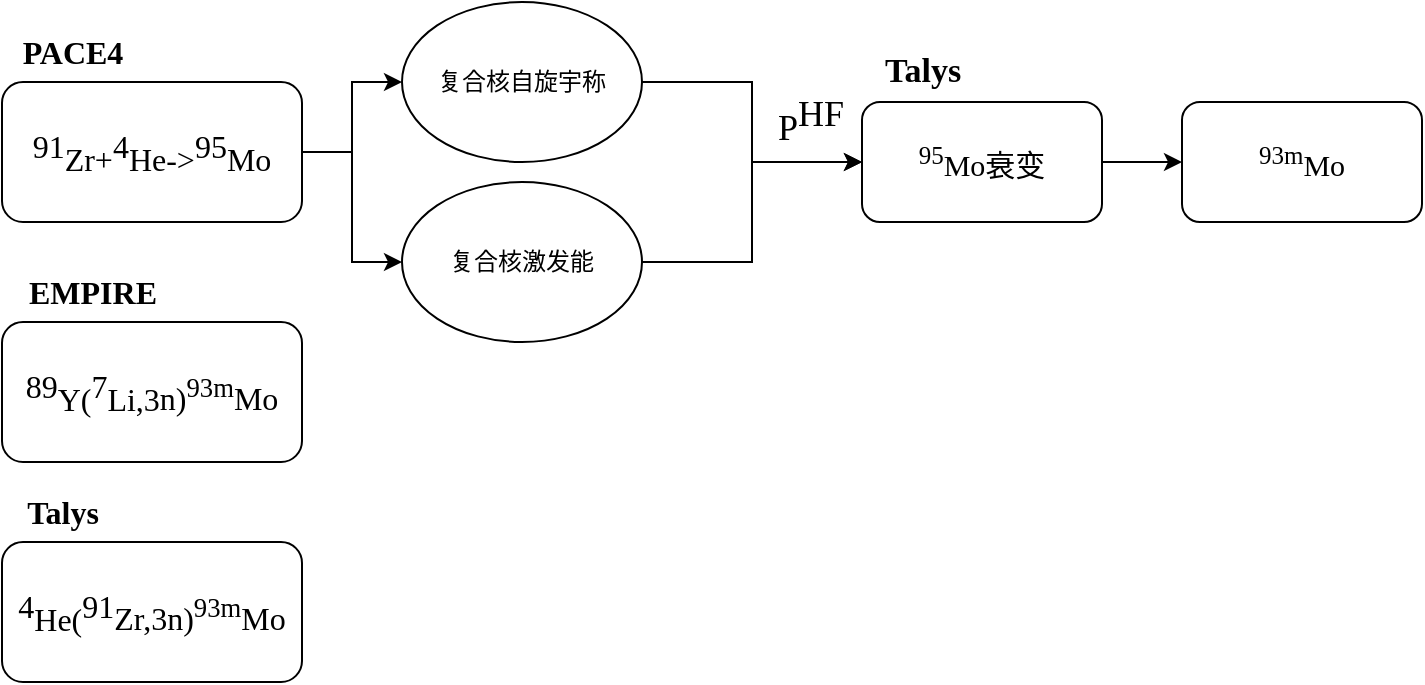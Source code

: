 <mxfile version="24.2.7" type="github">
  <diagram name="第 1 页" id="cJjkwoRsPrPH35fzv9R0">
    <mxGraphModel dx="686" dy="1069" grid="1" gridSize="10" guides="1" tooltips="1" connect="1" arrows="1" fold="1" page="1" pageScale="1" pageWidth="827" pageHeight="1169" math="0" shadow="0">
      <root>
        <mxCell id="0" />
        <mxCell id="1" parent="0" />
        <mxCell id="S40V2WOLrGWUMeJzzqw7-9" style="edgeStyle=orthogonalEdgeStyle;rounded=0;orthogonalLoop=1;jettySize=auto;html=1;exitX=1;exitY=0.5;exitDx=0;exitDy=0;entryX=0;entryY=0.5;entryDx=0;entryDy=0;" parent="1" source="S40V2WOLrGWUMeJzzqw7-1" target="S40V2WOLrGWUMeJzzqw7-11" edge="1">
          <mxGeometry relative="1" as="geometry">
            <mxPoint x="240" y="330" as="targetPoint" />
          </mxGeometry>
        </mxCell>
        <mxCell id="S40V2WOLrGWUMeJzzqw7-12" style="edgeStyle=orthogonalEdgeStyle;rounded=0;orthogonalLoop=1;jettySize=auto;html=1;entryX=0;entryY=0.5;entryDx=0;entryDy=0;" parent="1" source="S40V2WOLrGWUMeJzzqw7-1" target="S40V2WOLrGWUMeJzzqw7-13" edge="1">
          <mxGeometry relative="1" as="geometry">
            <mxPoint x="160" y="420" as="targetPoint" />
          </mxGeometry>
        </mxCell>
        <mxCell id="S40V2WOLrGWUMeJzzqw7-1" value="&lt;sup style=&quot;font-size: 16px;&quot;&gt;91&lt;/sup&gt;Zr+&lt;sup style=&quot;font-size: 16px;&quot;&gt;4&lt;/sup&gt;He-&amp;gt;&lt;sup style=&quot;font-size: 16px;&quot;&gt;95&lt;/sup&gt;Mo" style="rounded=1;whiteSpace=wrap;html=1;fontSize=16;fontFamily=Times New Roman;" parent="1" vertex="1">
          <mxGeometry x="40" y="220" width="150" height="70" as="geometry" />
        </mxCell>
        <mxCell id="S40V2WOLrGWUMeJzzqw7-5" value="" style="edgeStyle=orthogonalEdgeStyle;rounded=0;orthogonalLoop=1;jettySize=auto;html=1;" parent="1" source="S40V2WOLrGWUMeJzzqw7-2" target="S40V2WOLrGWUMeJzzqw7-4" edge="1">
          <mxGeometry relative="1" as="geometry" />
        </mxCell>
        <mxCell id="S40V2WOLrGWUMeJzzqw7-2" value="&lt;sup&gt;95&lt;/sup&gt;Mo衰变" style="rounded=1;whiteSpace=wrap;html=1;fontSize=15;fontFamily=Times New Roman;" parent="1" vertex="1">
          <mxGeometry x="470" y="230" width="120" height="60" as="geometry" />
        </mxCell>
        <mxCell id="S40V2WOLrGWUMeJzzqw7-4" value="&lt;sup&gt;93m&lt;/sup&gt;Mo" style="rounded=1;whiteSpace=wrap;html=1;fontSize=15;fontFamily=Times New Roman;" parent="1" vertex="1">
          <mxGeometry x="630" y="230" width="120" height="60" as="geometry" />
        </mxCell>
        <mxCell id="S40V2WOLrGWUMeJzzqw7-6" value="Talys" style="text;html=1;align=center;verticalAlign=middle;resizable=0;points=[];autosize=1;strokeColor=none;fillColor=none;fontStyle=1;fontFamily=Times New Roman;fontSize=17;" parent="1" vertex="1">
          <mxGeometry x="470" y="200" width="60" height="30" as="geometry" />
        </mxCell>
        <mxCell id="S40V2WOLrGWUMeJzzqw7-7" value="PACE4" style="text;html=1;align=center;verticalAlign=middle;resizable=0;points=[];autosize=1;strokeColor=none;fillColor=none;fontFamily=Times New Roman;fontSize=16;fontStyle=1" parent="1" vertex="1">
          <mxGeometry x="40" y="190" width="70" height="30" as="geometry" />
        </mxCell>
        <mxCell id="S40V2WOLrGWUMeJzzqw7-14" style="edgeStyle=orthogonalEdgeStyle;rounded=0;orthogonalLoop=1;jettySize=auto;html=1;exitX=1;exitY=0.5;exitDx=0;exitDy=0;entryX=0;entryY=0.5;entryDx=0;entryDy=0;" parent="1" source="S40V2WOLrGWUMeJzzqw7-11" target="S40V2WOLrGWUMeJzzqw7-2" edge="1">
          <mxGeometry relative="1" as="geometry" />
        </mxCell>
        <mxCell id="S40V2WOLrGWUMeJzzqw7-11" value="复合核自旋宇称" style="ellipse;whiteSpace=wrap;html=1;" parent="1" vertex="1">
          <mxGeometry x="240" y="180" width="120" height="80" as="geometry" />
        </mxCell>
        <mxCell id="S40V2WOLrGWUMeJzzqw7-15" style="edgeStyle=orthogonalEdgeStyle;rounded=0;orthogonalLoop=1;jettySize=auto;html=1;exitX=1;exitY=0.5;exitDx=0;exitDy=0;" parent="1" source="S40V2WOLrGWUMeJzzqw7-13" target="S40V2WOLrGWUMeJzzqw7-2" edge="1">
          <mxGeometry relative="1" as="geometry" />
        </mxCell>
        <mxCell id="S40V2WOLrGWUMeJzzqw7-13" value="复合核激发能" style="ellipse;whiteSpace=wrap;html=1;" parent="1" vertex="1">
          <mxGeometry x="240" y="270" width="120" height="80" as="geometry" />
        </mxCell>
        <mxCell id="S40V2WOLrGWUMeJzzqw7-16" value="P&lt;sup style=&quot;font-size: 18px;&quot;&gt;HF&lt;/sup&gt;" style="text;html=1;align=center;verticalAlign=middle;resizable=0;points=[];autosize=1;strokeColor=none;fillColor=none;fontFamily=Times New Roman;fontSize=18;" parent="1" vertex="1">
          <mxGeometry x="414" y="220" width="60" height="40" as="geometry" />
        </mxCell>
        <mxCell id="S40V2WOLrGWUMeJzzqw7-17" value="&lt;sup style=&quot;font-size: 16px;&quot;&gt;89&lt;/sup&gt;&lt;span style=&quot;font-size: 16px; font-family: 宋体;&quot;&gt;Y(&lt;/span&gt;&lt;span style=&quot;font-size: 16px; vertical-align: super;&quot;&gt;7&lt;/span&gt;&lt;span style=&quot;font-size: 16px;&quot;&gt;Li,&lt;/span&gt;&lt;span style=&quot;font-size: 16px; font-family: 宋体;&quot;&gt;3&lt;/span&gt;&lt;span style=&quot;font-size: 16px; font-family: 宋体;&quot;&gt;n)&lt;sup&gt;93m&lt;/sup&gt;Mo&lt;/span&gt;" style="rounded=1;whiteSpace=wrap;html=1;fontSize=16;fontFamily=Times New Roman;fontColor=default;fontStyle=0;strokeColor=default;align=center;verticalAlign=middle;fillColor=default;" parent="1" vertex="1">
          <mxGeometry x="40" y="340" width="150" height="70" as="geometry" />
        </mxCell>
        <mxCell id="S40V2WOLrGWUMeJzzqw7-18" value="&lt;span style=&quot;font-size: 16px; font-family: 宋体; vertical-align: super;&quot;&gt;4&lt;/span&gt;&lt;span style=&quot;font-size: 16px; font-family: 宋体;&quot;&gt;He(&lt;/span&gt;&lt;span style=&quot;font-size: 16px; vertical-align: super;&quot;&gt;91&lt;/span&gt;&lt;span style=&quot;font-size: 16px;&quot;&gt;Zr,3n)&lt;sup&gt;93m&lt;/sup&gt;Mo&lt;/span&gt;" style="rounded=1;whiteSpace=wrap;html=1;fontSize=16;fontFamily=Times New Roman;fontColor=default;fontStyle=0" parent="1" vertex="1">
          <mxGeometry x="40" y="450" width="150" height="70" as="geometry" />
        </mxCell>
        <mxCell id="S40V2WOLrGWUMeJzzqw7-19" value="EMPIRE" style="text;html=1;align=center;verticalAlign=middle;resizable=0;points=[];autosize=1;strokeColor=none;fillColor=none;fontFamily=Times New Roman;fontSize=16;fontStyle=1" parent="1" vertex="1">
          <mxGeometry x="40" y="310" width="90" height="30" as="geometry" />
        </mxCell>
        <mxCell id="S40V2WOLrGWUMeJzzqw7-20" value="Talys" style="text;html=1;align=center;verticalAlign=middle;resizable=0;points=[];autosize=1;strokeColor=none;fillColor=none;fontFamily=Times New Roman;fontSize=16;fontStyle=1" parent="1" vertex="1">
          <mxGeometry x="40" y="420" width="60" height="30" as="geometry" />
        </mxCell>
      </root>
    </mxGraphModel>
  </diagram>
</mxfile>
